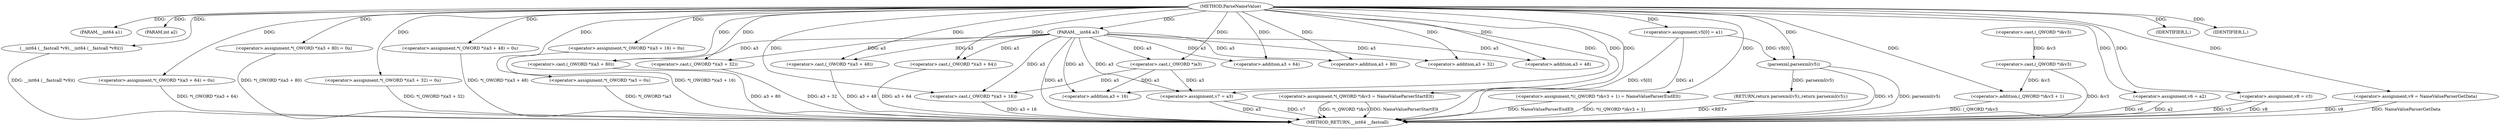 digraph ParseNameValue {  
"1000108" [label = "(METHOD,ParseNameValue)" ]
"1000204" [label = "(METHOD_RETURN,__int64 __fastcall)" ]
"1000109" [label = "(PARAM,__int64 a1)" ]
"1000110" [label = "(PARAM,int a2)" ]
"1000111" [label = "(PARAM,__int64 a3)" ]
"1000118" [label = "(__int64 (__fastcall *v9),__int64 (__fastcall *v9)())" ]
"1000120" [label = "(<operator>.assignment,*(_OWORD *)(a3 + 64) = 0u)" ]
"1000122" [label = "(<operator>.cast,(_OWORD *)(a3 + 64))" ]
"1000124" [label = "(<operator>.addition,a3 + 64)" ]
"1000128" [label = "(<operator>.assignment,*(_OWORD *)(a3 + 80) = 0u)" ]
"1000130" [label = "(<operator>.cast,(_OWORD *)(a3 + 80))" ]
"1000132" [label = "(<operator>.addition,a3 + 80)" ]
"1000136" [label = "(<operator>.assignment,*(_OWORD *)(a3 + 32) = 0u)" ]
"1000138" [label = "(<operator>.cast,(_OWORD *)(a3 + 32))" ]
"1000140" [label = "(<operator>.addition,a3 + 32)" ]
"1000144" [label = "(<operator>.assignment,*(_OWORD *)(a3 + 48) = 0u)" ]
"1000146" [label = "(<operator>.cast,(_OWORD *)(a3 + 48))" ]
"1000148" [label = "(<operator>.addition,a3 + 48)" ]
"1000152" [label = "(<operator>.assignment,*(_OWORD *)a3 = 0u)" ]
"1000154" [label = "(<operator>.cast,(_OWORD *)a3)" ]
"1000158" [label = "(<operator>.assignment,*(_OWORD *)(a3 + 16) = 0u)" ]
"1000160" [label = "(<operator>.cast,(_OWORD *)(a3 + 16))" ]
"1000162" [label = "(<operator>.addition,a3 + 16)" ]
"1000166" [label = "(<operator>.assignment,*(_QWORD *)&v3 = NameValueParserStartElt)" ]
"1000168" [label = "(<operator>.cast,(_QWORD *)&v3)" ]
"1000173" [label = "(IDENTIFIER,L,)" ]
"1000174" [label = "(<operator>.assignment,v5[0] = a1)" ]
"1000179" [label = "(<operator>.assignment,*((_QWORD *)&v3 + 1) = NameValueParserEndElt)" ]
"1000181" [label = "(<operator>.addition,(_QWORD *)&v3 + 1)" ]
"1000182" [label = "(<operator>.cast,(_QWORD *)&v3)" ]
"1000188" [label = "(<operator>.assignment,v6 = a2)" ]
"1000191" [label = "(<operator>.assignment,v7 = a3)" ]
"1000194" [label = "(<operator>.assignment,v8 = v3)" ]
"1000197" [label = "(<operator>.assignment,v9 = NameValueParserGetData)" ]
"1000200" [label = "(IDENTIFIER,L,)" ]
"1000201" [label = "(RETURN,return parsexml(v5);,return parsexml(v5);)" ]
"1000202" [label = "(parsexml,parsexml(v5))" ]
  "1000201" -> "1000204"  [ label = "DDG: <RET>"] 
  "1000174" -> "1000204"  [ label = "DDG: a1"] 
  "1000152" -> "1000204"  [ label = "DDG: *(_OWORD *)a3"] 
  "1000146" -> "1000204"  [ label = "DDG: a3 + 48"] 
  "1000158" -> "1000204"  [ label = "DDG: *(_OWORD *)(a3 + 16)"] 
  "1000191" -> "1000204"  [ label = "DDG: a3"] 
  "1000197" -> "1000204"  [ label = "DDG: v9"] 
  "1000191" -> "1000204"  [ label = "DDG: v7"] 
  "1000179" -> "1000204"  [ label = "DDG: NameValueParserEndElt"] 
  "1000128" -> "1000204"  [ label = "DDG: *(_OWORD *)(a3 + 80)"] 
  "1000166" -> "1000204"  [ label = "DDG: *(_QWORD *)&v3"] 
  "1000197" -> "1000204"  [ label = "DDG: NameValueParserGetData"] 
  "1000202" -> "1000204"  [ label = "DDG: v5"] 
  "1000188" -> "1000204"  [ label = "DDG: v6"] 
  "1000122" -> "1000204"  [ label = "DDG: a3 + 64"] 
  "1000118" -> "1000204"  [ label = "DDG: __int64 (__fastcall *v9)()"] 
  "1000182" -> "1000204"  [ label = "DDG: &v3"] 
  "1000120" -> "1000204"  [ label = "DDG: *(_OWORD *)(a3 + 64)"] 
  "1000136" -> "1000204"  [ label = "DDG: *(_OWORD *)(a3 + 32)"] 
  "1000179" -> "1000204"  [ label = "DDG: *((_QWORD *)&v3 + 1)"] 
  "1000181" -> "1000204"  [ label = "DDG: (_QWORD *)&v3"] 
  "1000188" -> "1000204"  [ label = "DDG: a2"] 
  "1000194" -> "1000204"  [ label = "DDG: v3"] 
  "1000138" -> "1000204"  [ label = "DDG: a3 + 32"] 
  "1000144" -> "1000204"  [ label = "DDG: *(_OWORD *)(a3 + 48)"] 
  "1000111" -> "1000204"  [ label = "DDG: a3"] 
  "1000194" -> "1000204"  [ label = "DDG: v8"] 
  "1000174" -> "1000204"  [ label = "DDG: v5[0]"] 
  "1000166" -> "1000204"  [ label = "DDG: NameValueParserStartElt"] 
  "1000202" -> "1000204"  [ label = "DDG: parsexml(v5)"] 
  "1000160" -> "1000204"  [ label = "DDG: a3 + 16"] 
  "1000130" -> "1000204"  [ label = "DDG: a3 + 80"] 
  "1000108" -> "1000109"  [ label = "DDG: "] 
  "1000108" -> "1000110"  [ label = "DDG: "] 
  "1000108" -> "1000111"  [ label = "DDG: "] 
  "1000108" -> "1000118"  [ label = "DDG: "] 
  "1000108" -> "1000120"  [ label = "DDG: "] 
  "1000111" -> "1000122"  [ label = "DDG: a3"] 
  "1000108" -> "1000122"  [ label = "DDG: "] 
  "1000111" -> "1000124"  [ label = "DDG: a3"] 
  "1000108" -> "1000124"  [ label = "DDG: "] 
  "1000108" -> "1000128"  [ label = "DDG: "] 
  "1000111" -> "1000130"  [ label = "DDG: a3"] 
  "1000108" -> "1000130"  [ label = "DDG: "] 
  "1000111" -> "1000132"  [ label = "DDG: a3"] 
  "1000108" -> "1000132"  [ label = "DDG: "] 
  "1000108" -> "1000136"  [ label = "DDG: "] 
  "1000111" -> "1000138"  [ label = "DDG: a3"] 
  "1000108" -> "1000138"  [ label = "DDG: "] 
  "1000111" -> "1000140"  [ label = "DDG: a3"] 
  "1000108" -> "1000140"  [ label = "DDG: "] 
  "1000108" -> "1000144"  [ label = "DDG: "] 
  "1000111" -> "1000146"  [ label = "DDG: a3"] 
  "1000108" -> "1000146"  [ label = "DDG: "] 
  "1000111" -> "1000148"  [ label = "DDG: a3"] 
  "1000108" -> "1000148"  [ label = "DDG: "] 
  "1000108" -> "1000152"  [ label = "DDG: "] 
  "1000111" -> "1000154"  [ label = "DDG: a3"] 
  "1000108" -> "1000154"  [ label = "DDG: "] 
  "1000108" -> "1000158"  [ label = "DDG: "] 
  "1000154" -> "1000160"  [ label = "DDG: a3"] 
  "1000111" -> "1000160"  [ label = "DDG: a3"] 
  "1000108" -> "1000160"  [ label = "DDG: "] 
  "1000154" -> "1000162"  [ label = "DDG: a3"] 
  "1000111" -> "1000162"  [ label = "DDG: a3"] 
  "1000108" -> "1000162"  [ label = "DDG: "] 
  "1000108" -> "1000166"  [ label = "DDG: "] 
  "1000108" -> "1000173"  [ label = "DDG: "] 
  "1000108" -> "1000174"  [ label = "DDG: "] 
  "1000108" -> "1000179"  [ label = "DDG: "] 
  "1000182" -> "1000181"  [ label = "DDG: &v3"] 
  "1000168" -> "1000182"  [ label = "DDG: &v3"] 
  "1000108" -> "1000181"  [ label = "DDG: "] 
  "1000108" -> "1000188"  [ label = "DDG: "] 
  "1000111" -> "1000191"  [ label = "DDG: a3"] 
  "1000108" -> "1000191"  [ label = "DDG: "] 
  "1000154" -> "1000191"  [ label = "DDG: a3"] 
  "1000108" -> "1000194"  [ label = "DDG: "] 
  "1000108" -> "1000197"  [ label = "DDG: "] 
  "1000108" -> "1000200"  [ label = "DDG: "] 
  "1000202" -> "1000201"  [ label = "DDG: parsexml(v5)"] 
  "1000174" -> "1000202"  [ label = "DDG: v5[0]"] 
  "1000108" -> "1000202"  [ label = "DDG: "] 
}
